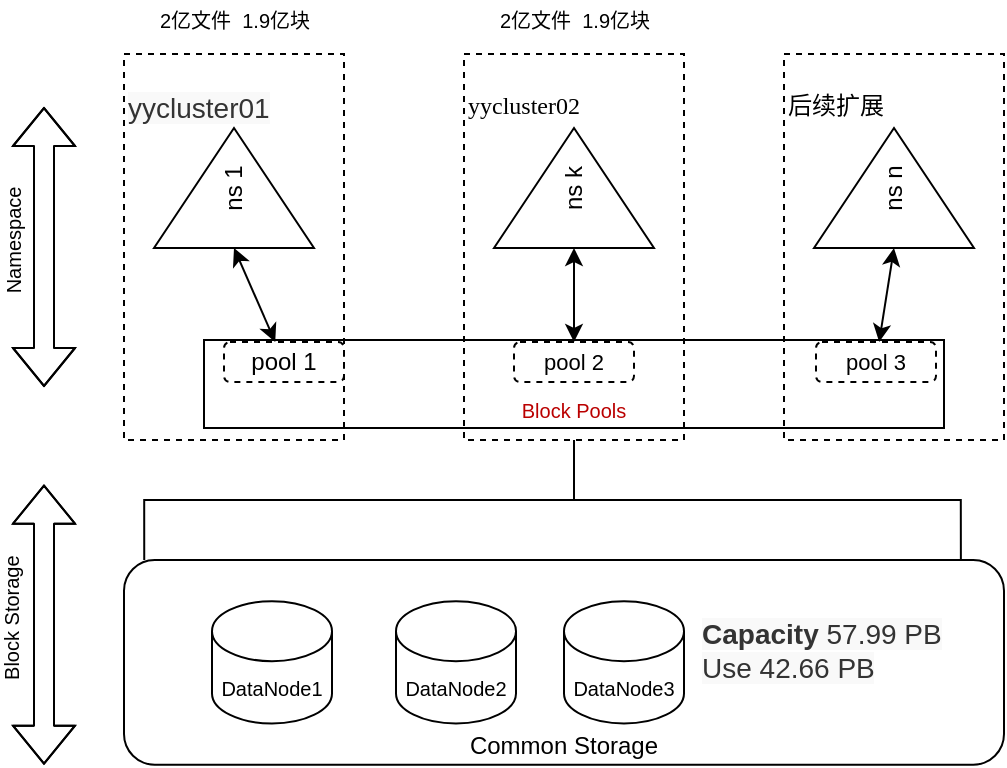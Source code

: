 <mxfile version="14.6.13" type="github">
  <diagram id="rXgp7cBZWFdDlfccxSCt" name="Page-1">
    <mxGraphModel dx="1185" dy="635" grid="1" gridSize="10" guides="1" tooltips="1" connect="1" arrows="1" fold="1" page="1" pageScale="1" pageWidth="827" pageHeight="1169" math="0" shadow="0">
      <root>
        <mxCell id="0" />
        <mxCell id="1" parent="0" />
        <mxCell id="ohS7AvulIUzn7pixfp3v-4" value="&lt;font style=&quot;font-size: 10px&quot; color=&quot;rgba(0, 0, 0, 0)&quot;&gt;Block Pools&lt;/font&gt;" style="rounded=0;whiteSpace=wrap;html=1;verticalAlign=bottom;fontSize=10;" vertex="1" parent="1">
          <mxGeometry x="220" y="220" width="370" height="44" as="geometry" />
        </mxCell>
        <mxCell id="ohS7AvulIUzn7pixfp3v-6" value="&lt;p style=&quot;line-height: 100%&quot;&gt;&lt;/p&gt;&lt;p&gt;&lt;span style=&quot;color: rgb(51 , 51 , 51) ; font-family: sans-serif ; font-size: 14px ; background-color: rgb(249 , 249 , 249)&quot;&gt;yycluster01&lt;/span&gt;&lt;br&gt;&lt;/p&gt;&lt;p&gt;&lt;/p&gt;" style="rounded=0;whiteSpace=wrap;html=1;dashed=1;fillColor=none;align=left;horizontal=1;verticalAlign=top;" vertex="1" parent="1">
          <mxGeometry x="180" y="77" width="110" height="193" as="geometry" />
        </mxCell>
        <mxCell id="ohS7AvulIUzn7pixfp3v-17" style="rounded=0;orthogonalLoop=1;jettySize=auto;html=1;exitX=0;exitY=0.5;exitDx=0;exitDy=0;fontSize=10;endArrow=classic;endFill=1;startArrow=classic;startFill=1;" edge="1" parent="1" source="ohS7AvulIUzn7pixfp3v-2" target="ohS7AvulIUzn7pixfp3v-13">
          <mxGeometry relative="1" as="geometry" />
        </mxCell>
        <mxCell id="ohS7AvulIUzn7pixfp3v-2" value="ns 1" style="triangle;whiteSpace=wrap;html=1;rotation=-90;" vertex="1" parent="1">
          <mxGeometry x="205" y="104" width="60" height="80" as="geometry" />
        </mxCell>
        <mxCell id="ohS7AvulIUzn7pixfp3v-1" value="Common Storage" style="rounded=1;whiteSpace=wrap;html=1;verticalAlign=bottom;" vertex="1" parent="1">
          <mxGeometry x="180" y="330" width="440" height="102.33" as="geometry" />
        </mxCell>
        <mxCell id="ohS7AvulIUzn7pixfp3v-7" style="edgeStyle=orthogonalEdgeStyle;rounded=0;orthogonalLoop=1;jettySize=auto;html=1;exitX=0.5;exitY=1;exitDx=0;exitDy=0;" edge="1" parent="1" source="ohS7AvulIUzn7pixfp3v-6" target="ohS7AvulIUzn7pixfp3v-6">
          <mxGeometry relative="1" as="geometry" />
        </mxCell>
        <mxCell id="ohS7AvulIUzn7pixfp3v-27" style="edgeStyle=orthogonalEdgeStyle;rounded=0;orthogonalLoop=1;jettySize=auto;html=1;exitX=0.5;exitY=1;exitDx=0;exitDy=0;entryX=0.023;entryY=0;entryDx=0;entryDy=0;entryPerimeter=0;fontSize=10;startArrow=none;startFill=0;endArrow=none;endFill=0;" edge="1" parent="1" source="ohS7AvulIUzn7pixfp3v-9" target="ohS7AvulIUzn7pixfp3v-1">
          <mxGeometry relative="1" as="geometry" />
        </mxCell>
        <mxCell id="ohS7AvulIUzn7pixfp3v-9" value="&lt;p style=&quot;line-height: 100%&quot;&gt;&lt;/p&gt;&lt;p&gt;&lt;font face=&quot;Verdana&quot;&gt;yycluster02&lt;/font&gt;&lt;/p&gt;&lt;p&gt;&lt;/p&gt;" style="rounded=0;whiteSpace=wrap;html=1;dashed=1;fillColor=none;align=left;horizontal=1;verticalAlign=top;" vertex="1" parent="1">
          <mxGeometry x="350" y="77" width="110" height="193" as="geometry" />
        </mxCell>
        <mxCell id="ohS7AvulIUzn7pixfp3v-18" style="edgeStyle=none;rounded=0;orthogonalLoop=1;jettySize=auto;html=1;exitX=0;exitY=0.5;exitDx=0;exitDy=0;fontSize=10;startArrow=classic;startFill=1;endArrow=classic;endFill=1;" edge="1" parent="1" source="ohS7AvulIUzn7pixfp3v-10" target="ohS7AvulIUzn7pixfp3v-15">
          <mxGeometry relative="1" as="geometry" />
        </mxCell>
        <mxCell id="ohS7AvulIUzn7pixfp3v-10" value="ns k" style="triangle;whiteSpace=wrap;html=1;rotation=-90;" vertex="1" parent="1">
          <mxGeometry x="375" y="104" width="60" height="80" as="geometry" />
        </mxCell>
        <mxCell id="ohS7AvulIUzn7pixfp3v-11" value="&lt;p style=&quot;line-height: 100%&quot;&gt;&lt;/p&gt;&lt;p&gt;&lt;font face=&quot;Verdana&quot;&gt;后续扩展&lt;/font&gt;&lt;/p&gt;&lt;p&gt;&lt;/p&gt;" style="rounded=0;whiteSpace=wrap;html=1;dashed=1;fillColor=none;align=left;horizontal=1;verticalAlign=top;" vertex="1" parent="1">
          <mxGeometry x="510" y="77" width="110" height="193" as="geometry" />
        </mxCell>
        <mxCell id="ohS7AvulIUzn7pixfp3v-19" style="edgeStyle=none;rounded=0;orthogonalLoop=1;jettySize=auto;html=1;exitX=0;exitY=0.5;exitDx=0;exitDy=0;fontSize=10;startArrow=classic;startFill=1;endArrow=classic;endFill=1;" edge="1" parent="1" source="ohS7AvulIUzn7pixfp3v-12" target="ohS7AvulIUzn7pixfp3v-16">
          <mxGeometry relative="1" as="geometry" />
        </mxCell>
        <mxCell id="ohS7AvulIUzn7pixfp3v-12" value="ns n" style="triangle;whiteSpace=wrap;html=1;rotation=-90;" vertex="1" parent="1">
          <mxGeometry x="535" y="104" width="60" height="80" as="geometry" />
        </mxCell>
        <mxCell id="ohS7AvulIUzn7pixfp3v-13" value="pool 1" style="rounded=1;whiteSpace=wrap;html=1;dashed=1;fillColor=none;align=center;" vertex="1" parent="1">
          <mxGeometry x="230" y="221" width="60" height="20" as="geometry" />
        </mxCell>
        <mxCell id="ohS7AvulIUzn7pixfp3v-15" value="&lt;font style=&quot;font-size: 11px&quot;&gt;pool 2&lt;/font&gt;" style="rounded=1;whiteSpace=wrap;html=1;dashed=1;fillColor=none;align=center;fontSize=10;" vertex="1" parent="1">
          <mxGeometry x="375" y="221" width="60" height="20" as="geometry" />
        </mxCell>
        <mxCell id="ohS7AvulIUzn7pixfp3v-16" value="&lt;font style=&quot;font-size: 11px&quot;&gt;pool 3&lt;/font&gt;" style="rounded=1;whiteSpace=wrap;html=1;dashed=1;fillColor=none;align=center;fontSize=10;" vertex="1" parent="1">
          <mxGeometry x="526" y="221" width="60" height="20" as="geometry" />
        </mxCell>
        <mxCell id="ohS7AvulIUzn7pixfp3v-20" value="Namespace" style="shape=flexArrow;endArrow=classic;startArrow=classic;html=1;fontSize=10;verticalAlign=bottom;horizontal=0;spacingTop=10;spacingRight=20;" edge="1" parent="1">
          <mxGeometry width="100" height="100" relative="1" as="geometry">
            <mxPoint x="140" y="243.5" as="sourcePoint" />
            <mxPoint x="140" y="103.5" as="targetPoint" />
            <Array as="points">
              <mxPoint x="140" y="170" />
            </Array>
          </mxGeometry>
        </mxCell>
        <mxCell id="ohS7AvulIUzn7pixfp3v-24" value="DataNode1" style="shape=cylinder3;whiteSpace=wrap;html=1;boundedLbl=1;backgroundOutline=1;size=15;fontSize=10;fillColor=none;align=center;" vertex="1" parent="1">
          <mxGeometry x="224" y="350.58" width="60" height="61.17" as="geometry" />
        </mxCell>
        <mxCell id="ohS7AvulIUzn7pixfp3v-28" style="edgeStyle=orthogonalEdgeStyle;rounded=0;orthogonalLoop=1;jettySize=auto;html=1;exitX=0.5;exitY=1;exitDx=0;exitDy=0;entryX=0.951;entryY=0;entryDx=0;entryDy=0;entryPerimeter=0;fontSize=10;startArrow=none;startFill=0;endArrow=none;endFill=0;" edge="1" parent="1" source="ohS7AvulIUzn7pixfp3v-9" target="ohS7AvulIUzn7pixfp3v-1">
          <mxGeometry relative="1" as="geometry">
            <mxPoint x="415" y="280" as="sourcePoint" />
            <mxPoint x="200.12" y="340" as="targetPoint" />
          </mxGeometry>
        </mxCell>
        <mxCell id="ohS7AvulIUzn7pixfp3v-30" value="DataNode3" style="shape=cylinder3;whiteSpace=wrap;html=1;boundedLbl=1;backgroundOutline=1;size=15;fontSize=10;fillColor=none;align=center;" vertex="1" parent="1">
          <mxGeometry x="400" y="350.58" width="60" height="61.17" as="geometry" />
        </mxCell>
        <mxCell id="ohS7AvulIUzn7pixfp3v-31" value="DataNode2" style="shape=cylinder3;whiteSpace=wrap;html=1;boundedLbl=1;backgroundOutline=1;size=15;fontSize=10;fillColor=none;align=center;" vertex="1" parent="1">
          <mxGeometry x="316" y="350.58" width="60" height="61.17" as="geometry" />
        </mxCell>
        <mxCell id="ohS7AvulIUzn7pixfp3v-33" value="Block Storage" style="shape=flexArrow;endArrow=classic;startArrow=classic;html=1;fontSize=10;verticalAlign=bottom;horizontal=0;spacingTop=10;spacingRight=20;" edge="1" parent="1">
          <mxGeometry width="100" height="100" relative="1" as="geometry">
            <mxPoint x="140" y="432.33" as="sourcePoint" />
            <mxPoint x="140" y="292.33" as="targetPoint" />
            <Array as="points">
              <mxPoint x="140" y="358.83" />
            </Array>
          </mxGeometry>
        </mxCell>
        <mxCell id="ohS7AvulIUzn7pixfp3v-36" value="&lt;span style=&quot;color: rgb(51 , 51 , 51) ; font-family: sans-serif ; font-size: 14px ; font-weight: 700 ; background-color: rgb(249 , 249 , 249)&quot;&gt;Capacity&amp;nbsp;&lt;/span&gt;&lt;span style=&quot;color: rgb(51 , 51 , 51) ; font-family: sans-serif ; font-size: 14px ; background-color: rgb(249 , 249 , 249)&quot;&gt;57.99 PB&lt;br&gt;Use 42.66 PB&lt;br&gt;&lt;/span&gt;" style="text;html=1;align=left;verticalAlign=middle;resizable=0;points=[];autosize=1;strokeColor=none;fontSize=10;" vertex="1" parent="1">
          <mxGeometry x="467" y="360" width="140" height="30" as="geometry" />
        </mxCell>
        <mxCell id="ohS7AvulIUzn7pixfp3v-37" value="2亿文件&amp;nbsp; 1.9亿块" style="text;html=1;align=center;verticalAlign=middle;resizable=0;points=[];autosize=1;strokeColor=none;fontSize=10;" vertex="1" parent="1">
          <mxGeometry x="180" y="50" width="110" height="20" as="geometry" />
        </mxCell>
        <mxCell id="ohS7AvulIUzn7pixfp3v-38" value="2亿文件&amp;nbsp; 1.9亿块" style="text;html=1;align=center;verticalAlign=middle;resizable=0;points=[];autosize=1;strokeColor=none;fontSize=10;" vertex="1" parent="1">
          <mxGeometry x="350" y="50" width="110" height="20" as="geometry" />
        </mxCell>
      </root>
    </mxGraphModel>
  </diagram>
</mxfile>
